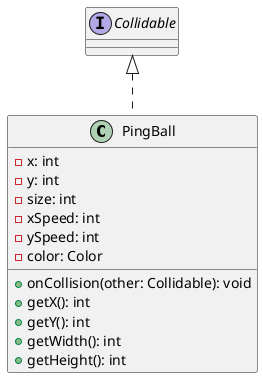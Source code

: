 @startuml
class PingBall implements Collidable {
    - x: int
    - y: int
    - size: int
    - xSpeed: int
    - ySpeed: int
    - color: Color
    + onCollision(other: Collidable): void
    + getX(): int
    + getY(): int
    + getWidth(): int
    + getHeight(): int
}
@enduml

